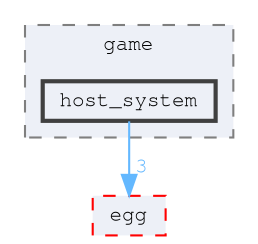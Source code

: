 digraph "source/game/host_system"
{
 // LATEX_PDF_SIZE
  bgcolor="transparent";
  edge [fontname=FreeMono,fontsize=10,labelfontname=FreeMono,labelfontsize=10];
  node [fontname=FreeMono,fontsize=10,shape=box,height=0.2,width=0.4];
  compound=true
  subgraph clusterdir_9ea5017e8fa7189fb9af6fe82af05461 {
    graph [ bgcolor="#edf0f7", pencolor="grey50", label="game", fontname=FreeMono,fontsize=10 style="filled,dashed", URL="dir_9ea5017e8fa7189fb9af6fe82af05461.html",tooltip=""]
  dir_44b515eb409b2fb9e7cf4ac48543db6d [label="host_system", fillcolor="#edf0f7", color="grey25", style="filled,bold", URL="dir_44b515eb409b2fb9e7cf4ac48543db6d.html",tooltip=""];
  }
  dir_dfa3dd376ef284b4fe91688c4c5b67ec [label="egg", fillcolor="#edf0f7", color="red", style="filled,dashed", URL="dir_dfa3dd376ef284b4fe91688c4c5b67ec.html",tooltip=""];
  dir_44b515eb409b2fb9e7cf4ac48543db6d->dir_dfa3dd376ef284b4fe91688c4c5b67ec [headlabel="3", labeldistance=1.5 headhref="dir_000007_000002.html" color="steelblue1" fontcolor="steelblue1"];
}
